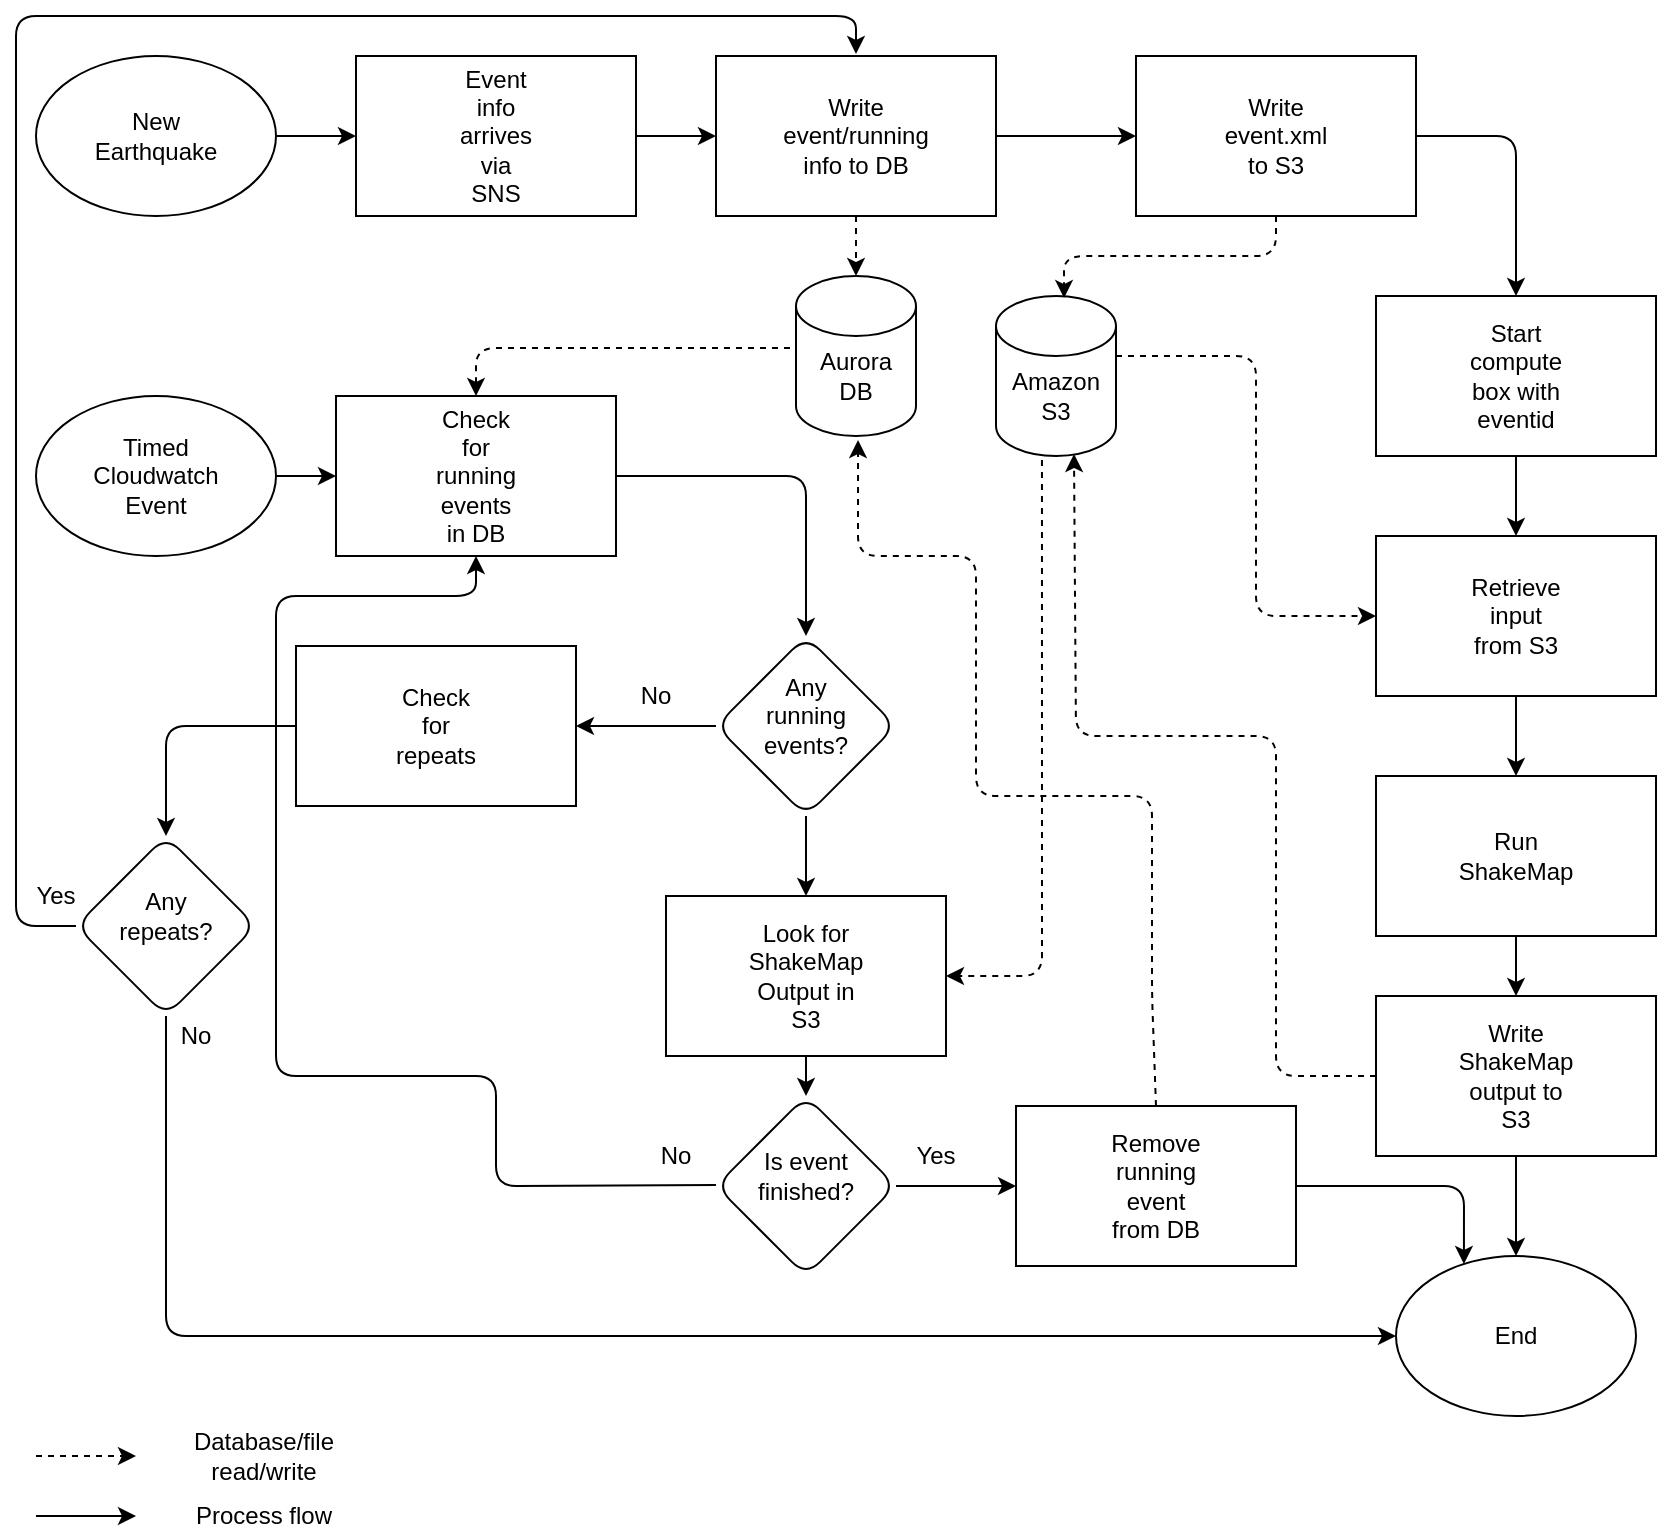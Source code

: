 <mxfile version="13.6.2" type="github">
  <diagram id="ZtYG9Sx7cP-IKcmzflR8" name="Page-1">
    <mxGraphModel dx="996" dy="741" grid="1" gridSize="10" guides="1" tooltips="1" connect="1" arrows="1" fold="1" page="1" pageScale="1" pageWidth="850" pageHeight="1100" math="0" shadow="0">
      <root>
        <mxCell id="0" />
        <mxCell id="1" parent="0" />
        <mxCell id="GJgcs_XlC3L1bi6ihaC3-7" value="" style="endArrow=classic;html=1;exitX=1;exitY=0.5;exitDx=0;exitDy=0;entryX=0;entryY=0.5;entryDx=0;entryDy=0;" parent="1" target="GJgcs_XlC3L1bi6ihaC3-4" edge="1">
          <mxGeometry width="50" height="50" relative="1" as="geometry">
            <mxPoint x="140" y="70" as="sourcePoint" />
            <mxPoint x="200" y="70" as="targetPoint" />
          </mxGeometry>
        </mxCell>
        <mxCell id="GJgcs_XlC3L1bi6ihaC3-8" value="" style="group" parent="1" vertex="1" connectable="0">
          <mxGeometry x="180" y="30" width="140" height="80" as="geometry" />
        </mxCell>
        <mxCell id="GJgcs_XlC3L1bi6ihaC3-4" value="" style="rounded=0;whiteSpace=wrap;html=1;" parent="GJgcs_XlC3L1bi6ihaC3-8" vertex="1">
          <mxGeometry width="140" height="80" as="geometry" />
        </mxCell>
        <mxCell id="GJgcs_XlC3L1bi6ihaC3-5" value="Event info arrives via SNS" style="text;html=1;strokeColor=none;fillColor=none;align=center;verticalAlign=middle;whiteSpace=wrap;rounded=0;" parent="GJgcs_XlC3L1bi6ihaC3-8" vertex="1">
          <mxGeometry x="50" y="30" width="40" height="20" as="geometry" />
        </mxCell>
        <mxCell id="GJgcs_XlC3L1bi6ihaC3-9" value="" style="group" parent="1" vertex="1" connectable="0">
          <mxGeometry x="360" y="30" width="140" height="80" as="geometry" />
        </mxCell>
        <mxCell id="GJgcs_XlC3L1bi6ihaC3-10" value="" style="rounded=0;whiteSpace=wrap;html=1;" parent="GJgcs_XlC3L1bi6ihaC3-9" vertex="1">
          <mxGeometry width="140" height="80" as="geometry" />
        </mxCell>
        <mxCell id="GJgcs_XlC3L1bi6ihaC3-11" value="Write event/running info to DB" style="text;html=1;strokeColor=none;fillColor=none;align=center;verticalAlign=middle;whiteSpace=wrap;rounded=0;" parent="GJgcs_XlC3L1bi6ihaC3-9" vertex="1">
          <mxGeometry x="50" y="30" width="40" height="20" as="geometry" />
        </mxCell>
        <mxCell id="GJgcs_XlC3L1bi6ihaC3-12" value="" style="endArrow=classic;html=1;exitX=1;exitY=0.5;exitDx=0;exitDy=0;entryX=0;entryY=0.5;entryDx=0;entryDy=0;" parent="1" source="GJgcs_XlC3L1bi6ihaC3-4" target="GJgcs_XlC3L1bi6ihaC3-10" edge="1">
          <mxGeometry width="50" height="50" relative="1" as="geometry">
            <mxPoint x="330" y="69.5" as="sourcePoint" />
            <mxPoint x="350" y="70" as="targetPoint" />
          </mxGeometry>
        </mxCell>
        <mxCell id="GJgcs_XlC3L1bi6ihaC3-13" value="" style="endArrow=classic;html=1;exitX=0.5;exitY=1;exitDx=0;exitDy=0;dashed=1;" parent="1" source="GJgcs_XlC3L1bi6ihaC3-10" target="GJgcs_XlC3L1bi6ihaC3-14" edge="1">
          <mxGeometry width="50" height="50" relative="1" as="geometry">
            <mxPoint x="400" y="380" as="sourcePoint" />
            <mxPoint x="430" y="170" as="targetPoint" />
          </mxGeometry>
        </mxCell>
        <mxCell id="GJgcs_XlC3L1bi6ihaC3-16" value="" style="group" parent="1" vertex="1" connectable="0">
          <mxGeometry x="400" y="140" width="60" height="80" as="geometry" />
        </mxCell>
        <mxCell id="GJgcs_XlC3L1bi6ihaC3-14" value="" style="shape=cylinder2;whiteSpace=wrap;html=1;boundedLbl=1;backgroundOutline=1;size=15;" parent="GJgcs_XlC3L1bi6ihaC3-16" vertex="1">
          <mxGeometry width="60" height="80" as="geometry" />
        </mxCell>
        <mxCell id="GJgcs_XlC3L1bi6ihaC3-15" value="Aurora DB" style="text;html=1;strokeColor=none;fillColor=none;align=center;verticalAlign=middle;whiteSpace=wrap;rounded=0;" parent="GJgcs_XlC3L1bi6ihaC3-16" vertex="1">
          <mxGeometry x="10" y="40" width="40" height="20" as="geometry" />
        </mxCell>
        <mxCell id="Xdjex0H8esJp2T3BDwvE-1" value="" style="endArrow=classic;html=1;exitX=1;exitY=0.5;exitDx=0;exitDy=0;entryX=0;entryY=0.5;entryDx=0;entryDy=0;" edge="1" parent="1" source="GJgcs_XlC3L1bi6ihaC3-10" target="Xdjex0H8esJp2T3BDwvE-3">
          <mxGeometry width="50" height="50" relative="1" as="geometry">
            <mxPoint x="530" y="69.5" as="sourcePoint" />
            <mxPoint x="570" y="69.5" as="targetPoint" />
          </mxGeometry>
        </mxCell>
        <mxCell id="Xdjex0H8esJp2T3BDwvE-2" value="" style="group" vertex="1" connectable="0" parent="1">
          <mxGeometry x="570" y="30" width="140" height="80" as="geometry" />
        </mxCell>
        <mxCell id="Xdjex0H8esJp2T3BDwvE-3" value="" style="rounded=0;whiteSpace=wrap;html=1;" vertex="1" parent="Xdjex0H8esJp2T3BDwvE-2">
          <mxGeometry width="140" height="80" as="geometry" />
        </mxCell>
        <mxCell id="Xdjex0H8esJp2T3BDwvE-4" value="Write event.xml to S3" style="text;html=1;strokeColor=none;fillColor=none;align=center;verticalAlign=middle;whiteSpace=wrap;rounded=0;" vertex="1" parent="Xdjex0H8esJp2T3BDwvE-2">
          <mxGeometry x="50" y="30" width="40" height="20" as="geometry" />
        </mxCell>
        <mxCell id="Xdjex0H8esJp2T3BDwvE-5" value="" style="group" vertex="1" connectable="0" parent="1">
          <mxGeometry x="500" y="150" width="60" height="80" as="geometry" />
        </mxCell>
        <mxCell id="Xdjex0H8esJp2T3BDwvE-6" value="" style="shape=cylinder2;whiteSpace=wrap;html=1;boundedLbl=1;backgroundOutline=1;size=15;" vertex="1" parent="Xdjex0H8esJp2T3BDwvE-5">
          <mxGeometry width="60" height="80" as="geometry" />
        </mxCell>
        <mxCell id="Xdjex0H8esJp2T3BDwvE-7" value="Amazon S3" style="text;html=1;strokeColor=none;fillColor=none;align=center;verticalAlign=middle;whiteSpace=wrap;rounded=0;" vertex="1" parent="Xdjex0H8esJp2T3BDwvE-5">
          <mxGeometry x="10" y="40" width="40" height="20" as="geometry" />
        </mxCell>
        <mxCell id="Xdjex0H8esJp2T3BDwvE-8" value="" style="endArrow=classic;html=1;exitX=0.5;exitY=1;exitDx=0;exitDy=0;entryX=0.567;entryY=0.013;entryDx=0;entryDy=0;entryPerimeter=0;dashed=1;" edge="1" parent="1" source="Xdjex0H8esJp2T3BDwvE-3" target="Xdjex0H8esJp2T3BDwvE-6">
          <mxGeometry width="50" height="50" relative="1" as="geometry">
            <mxPoint x="639.5" y="120" as="sourcePoint" />
            <mxPoint x="639.5" y="160" as="targetPoint" />
            <Array as="points">
              <mxPoint x="640" y="130" />
              <mxPoint x="534" y="130" />
            </Array>
          </mxGeometry>
        </mxCell>
        <mxCell id="Xdjex0H8esJp2T3BDwvE-9" value="" style="endArrow=classic;html=1;exitX=1;exitY=0.5;exitDx=0;exitDy=0;entryX=0.5;entryY=0;entryDx=0;entryDy=0;" edge="1" parent="1" source="Xdjex0H8esJp2T3BDwvE-3" target="Xdjex0H8esJp2T3BDwvE-11">
          <mxGeometry width="50" height="50" relative="1" as="geometry">
            <mxPoint x="400" y="400" as="sourcePoint" />
            <mxPoint x="760" y="140" as="targetPoint" />
            <Array as="points">
              <mxPoint x="760" y="70" />
            </Array>
          </mxGeometry>
        </mxCell>
        <mxCell id="Xdjex0H8esJp2T3BDwvE-10" value="" style="group" vertex="1" connectable="0" parent="1">
          <mxGeometry x="690" y="150" width="140" height="80" as="geometry" />
        </mxCell>
        <mxCell id="Xdjex0H8esJp2T3BDwvE-11" value="" style="rounded=0;whiteSpace=wrap;html=1;" vertex="1" parent="Xdjex0H8esJp2T3BDwvE-10">
          <mxGeometry width="140" height="80" as="geometry" />
        </mxCell>
        <mxCell id="Xdjex0H8esJp2T3BDwvE-12" value="Start compute box with eventid&lt;br&gt;" style="text;html=1;strokeColor=none;fillColor=none;align=center;verticalAlign=middle;whiteSpace=wrap;rounded=0;" vertex="1" parent="Xdjex0H8esJp2T3BDwvE-10">
          <mxGeometry x="50" y="30" width="40" height="20" as="geometry" />
        </mxCell>
        <mxCell id="Xdjex0H8esJp2T3BDwvE-15" value="" style="group;rounded=1;glass=1;" vertex="1" connectable="0" parent="1">
          <mxGeometry x="690" y="390" width="140" height="80" as="geometry" />
        </mxCell>
        <mxCell id="Xdjex0H8esJp2T3BDwvE-16" value="" style="rounded=0;whiteSpace=wrap;html=1;" vertex="1" parent="Xdjex0H8esJp2T3BDwvE-15">
          <mxGeometry width="140" height="80" as="geometry" />
        </mxCell>
        <mxCell id="Xdjex0H8esJp2T3BDwvE-17" value="Run ShakeMap" style="text;html=1;strokeColor=none;fillColor=none;align=center;verticalAlign=middle;whiteSpace=wrap;rounded=0;" vertex="1" parent="Xdjex0H8esJp2T3BDwvE-15">
          <mxGeometry x="50" y="30" width="40" height="20" as="geometry" />
        </mxCell>
        <mxCell id="Xdjex0H8esJp2T3BDwvE-18" value="" style="endArrow=classic;html=1;exitX=1;exitY=0.375;exitDx=0;exitDy=0;exitPerimeter=0;entryX=0;entryY=0.5;entryDx=0;entryDy=0;dashed=1;" edge="1" parent="1" source="Xdjex0H8esJp2T3BDwvE-6" target="Xdjex0H8esJp2T3BDwvE-21">
          <mxGeometry width="50" height="50" relative="1" as="geometry">
            <mxPoint x="630" y="325" as="sourcePoint" />
            <mxPoint x="680" y="275" as="targetPoint" />
            <Array as="points">
              <mxPoint x="630" y="180" />
              <mxPoint x="630" y="310" />
            </Array>
          </mxGeometry>
        </mxCell>
        <mxCell id="Xdjex0H8esJp2T3BDwvE-19" value="" style="endArrow=classic;html=1;entryX=0.5;entryY=0;entryDx=0;entryDy=0;exitX=0.5;exitY=1;exitDx=0;exitDy=0;" edge="1" parent="1" source="Xdjex0H8esJp2T3BDwvE-11" target="Xdjex0H8esJp2T3BDwvE-21">
          <mxGeometry width="50" height="50" relative="1" as="geometry">
            <mxPoint x="740" y="280" as="sourcePoint" />
            <mxPoint x="790" y="230" as="targetPoint" />
          </mxGeometry>
        </mxCell>
        <mxCell id="Xdjex0H8esJp2T3BDwvE-20" value="" style="group;rounded=1;glass=1;" vertex="1" connectable="0" parent="1">
          <mxGeometry x="690" y="270" width="140" height="80" as="geometry" />
        </mxCell>
        <mxCell id="Xdjex0H8esJp2T3BDwvE-21" value="" style="rounded=0;whiteSpace=wrap;html=1;" vertex="1" parent="Xdjex0H8esJp2T3BDwvE-20">
          <mxGeometry width="140" height="80" as="geometry" />
        </mxCell>
        <mxCell id="Xdjex0H8esJp2T3BDwvE-22" value="Retrieve input from S3" style="text;html=1;strokeColor=none;fillColor=none;align=center;verticalAlign=middle;whiteSpace=wrap;rounded=0;" vertex="1" parent="Xdjex0H8esJp2T3BDwvE-20">
          <mxGeometry x="50" y="30" width="40" height="20" as="geometry" />
        </mxCell>
        <mxCell id="Xdjex0H8esJp2T3BDwvE-23" value="" style="endArrow=classic;html=1;entryX=0.5;entryY=0;entryDx=0;entryDy=0;exitX=0.5;exitY=1;exitDx=0;exitDy=0;" edge="1" parent="1" source="Xdjex0H8esJp2T3BDwvE-21" target="Xdjex0H8esJp2T3BDwvE-16">
          <mxGeometry width="50" height="50" relative="1" as="geometry">
            <mxPoint x="759.94" y="370" as="sourcePoint" />
            <mxPoint x="750" y="410" as="targetPoint" />
          </mxGeometry>
        </mxCell>
        <mxCell id="Xdjex0H8esJp2T3BDwvE-24" value="" style="group;rounded=1;glass=1;" vertex="1" connectable="0" parent="1">
          <mxGeometry x="690" y="500" width="140" height="80" as="geometry" />
        </mxCell>
        <mxCell id="Xdjex0H8esJp2T3BDwvE-25" value="" style="rounded=0;whiteSpace=wrap;html=1;" vertex="1" parent="Xdjex0H8esJp2T3BDwvE-24">
          <mxGeometry width="140" height="80" as="geometry" />
        </mxCell>
        <mxCell id="Xdjex0H8esJp2T3BDwvE-26" value="Write ShakeMap output to S3" style="text;html=1;strokeColor=none;fillColor=none;align=center;verticalAlign=middle;whiteSpace=wrap;rounded=0;" vertex="1" parent="Xdjex0H8esJp2T3BDwvE-24">
          <mxGeometry x="50" y="30" width="40" height="20" as="geometry" />
        </mxCell>
        <mxCell id="Xdjex0H8esJp2T3BDwvE-27" value="" style="endArrow=classic;html=1;entryX=0.5;entryY=0;entryDx=0;entryDy=0;exitX=0.5;exitY=1;exitDx=0;exitDy=0;" edge="1" parent="1" source="Xdjex0H8esJp2T3BDwvE-16" target="Xdjex0H8esJp2T3BDwvE-25">
          <mxGeometry width="50" height="50" relative="1" as="geometry">
            <mxPoint x="400" y="400" as="sourcePoint" />
            <mxPoint x="450" y="350" as="targetPoint" />
          </mxGeometry>
        </mxCell>
        <mxCell id="Xdjex0H8esJp2T3BDwvE-28" value="" style="endArrow=classic;html=1;exitX=0;exitY=0.5;exitDx=0;exitDy=0;entryX=0.65;entryY=0.988;entryDx=0;entryDy=0;entryPerimeter=0;dashed=1;" edge="1" parent="1" source="Xdjex0H8esJp2T3BDwvE-25" target="Xdjex0H8esJp2T3BDwvE-6">
          <mxGeometry width="50" height="50" relative="1" as="geometry">
            <mxPoint x="490" y="469" as="sourcePoint" />
            <mxPoint x="530" y="240" as="targetPoint" />
            <Array as="points">
              <mxPoint x="640" y="540" />
              <mxPoint x="640" y="370" />
              <mxPoint x="540" y="370" />
            </Array>
          </mxGeometry>
        </mxCell>
        <mxCell id="Xdjex0H8esJp2T3BDwvE-34" value="" style="endArrow=classic;html=1;exitX=0.5;exitY=1;exitDx=0;exitDy=0;entryX=0.5;entryY=0;entryDx=0;entryDy=0;" edge="1" parent="1" source="Xdjex0H8esJp2T3BDwvE-25" target="Xdjex0H8esJp2T3BDwvE-39">
          <mxGeometry width="50" height="50" relative="1" as="geometry">
            <mxPoint x="759.5" y="590" as="sourcePoint" />
            <mxPoint x="760" y="620" as="targetPoint" />
          </mxGeometry>
        </mxCell>
        <mxCell id="Xdjex0H8esJp2T3BDwvE-37" value="" style="group" vertex="1" connectable="0" parent="1">
          <mxGeometry x="20" y="30" width="120" height="80" as="geometry" />
        </mxCell>
        <mxCell id="Xdjex0H8esJp2T3BDwvE-35" value="" style="ellipse;whiteSpace=wrap;html=1;rounded=1;glass=1;" vertex="1" parent="Xdjex0H8esJp2T3BDwvE-37">
          <mxGeometry width="120" height="80" as="geometry" />
        </mxCell>
        <mxCell id="Xdjex0H8esJp2T3BDwvE-36" value="New Earthquake" style="text;html=1;strokeColor=none;fillColor=none;align=center;verticalAlign=middle;whiteSpace=wrap;rounded=0;glass=1;" vertex="1" parent="Xdjex0H8esJp2T3BDwvE-37">
          <mxGeometry x="40" y="30" width="40" height="20" as="geometry" />
        </mxCell>
        <mxCell id="Xdjex0H8esJp2T3BDwvE-38" value="" style="group" vertex="1" connectable="0" parent="1">
          <mxGeometry x="700" y="630" width="120" height="80" as="geometry" />
        </mxCell>
        <mxCell id="Xdjex0H8esJp2T3BDwvE-39" value="" style="ellipse;whiteSpace=wrap;html=1;rounded=1;glass=1;" vertex="1" parent="Xdjex0H8esJp2T3BDwvE-38">
          <mxGeometry width="120" height="80" as="geometry" />
        </mxCell>
        <mxCell id="Xdjex0H8esJp2T3BDwvE-40" value="End" style="text;html=1;strokeColor=none;fillColor=none;align=center;verticalAlign=middle;whiteSpace=wrap;rounded=0;glass=1;" vertex="1" parent="Xdjex0H8esJp2T3BDwvE-38">
          <mxGeometry x="40" y="30" width="40" height="20" as="geometry" />
        </mxCell>
        <mxCell id="Xdjex0H8esJp2T3BDwvE-41" value="" style="group" vertex="1" connectable="0" parent="1">
          <mxGeometry x="20" y="200" width="120" height="80" as="geometry" />
        </mxCell>
        <mxCell id="Xdjex0H8esJp2T3BDwvE-42" value="" style="ellipse;whiteSpace=wrap;html=1;rounded=1;glass=1;" vertex="1" parent="Xdjex0H8esJp2T3BDwvE-41">
          <mxGeometry width="120" height="80" as="geometry" />
        </mxCell>
        <mxCell id="Xdjex0H8esJp2T3BDwvE-43" value="Timed Cloudwatch Event" style="text;html=1;strokeColor=none;fillColor=none;align=center;verticalAlign=middle;whiteSpace=wrap;rounded=0;glass=1;" vertex="1" parent="Xdjex0H8esJp2T3BDwvE-41">
          <mxGeometry x="40" y="30" width="40" height="20" as="geometry" />
        </mxCell>
        <mxCell id="Xdjex0H8esJp2T3BDwvE-44" value="" style="group" vertex="1" connectable="0" parent="1">
          <mxGeometry x="170" y="200" width="140" height="80" as="geometry" />
        </mxCell>
        <mxCell id="Xdjex0H8esJp2T3BDwvE-45" value="" style="rounded=0;whiteSpace=wrap;html=1;" vertex="1" parent="Xdjex0H8esJp2T3BDwvE-44">
          <mxGeometry width="140" height="80" as="geometry" />
        </mxCell>
        <mxCell id="Xdjex0H8esJp2T3BDwvE-46" value="Check for running events in DB" style="text;html=1;strokeColor=none;fillColor=none;align=center;verticalAlign=middle;whiteSpace=wrap;rounded=0;" vertex="1" parent="Xdjex0H8esJp2T3BDwvE-44">
          <mxGeometry x="50" y="30" width="40" height="20" as="geometry" />
        </mxCell>
        <mxCell id="Xdjex0H8esJp2T3BDwvE-47" value="" style="endArrow=classic;html=1;exitX=1;exitY=0.5;exitDx=0;exitDy=0;entryX=0;entryY=0.5;entryDx=0;entryDy=0;" edge="1" parent="1" source="Xdjex0H8esJp2T3BDwvE-42" target="Xdjex0H8esJp2T3BDwvE-45">
          <mxGeometry width="50" height="50" relative="1" as="geometry">
            <mxPoint x="150" y="239.5" as="sourcePoint" />
            <mxPoint x="160" y="240" as="targetPoint" />
          </mxGeometry>
        </mxCell>
        <mxCell id="Xdjex0H8esJp2T3BDwvE-48" value="" style="endArrow=classic;html=1;exitX=-0.05;exitY=0.45;exitDx=0;exitDy=0;exitPerimeter=0;entryX=0.5;entryY=0;entryDx=0;entryDy=0;dashed=1;" edge="1" parent="1" source="GJgcs_XlC3L1bi6ihaC3-14" target="Xdjex0H8esJp2T3BDwvE-45">
          <mxGeometry width="50" height="50" relative="1" as="geometry">
            <mxPoint x="390" y="170" as="sourcePoint" />
            <mxPoint x="220" y="180" as="targetPoint" />
            <Array as="points">
              <mxPoint x="240" y="176" />
            </Array>
          </mxGeometry>
        </mxCell>
        <mxCell id="Xdjex0H8esJp2T3BDwvE-52" value="" style="group" vertex="1" connectable="0" parent="1">
          <mxGeometry x="360" y="320" width="90" height="90" as="geometry" />
        </mxCell>
        <mxCell id="Xdjex0H8esJp2T3BDwvE-49" value="" style="rhombus;whiteSpace=wrap;html=1;rounded=1;glass=1;" vertex="1" parent="Xdjex0H8esJp2T3BDwvE-52">
          <mxGeometry width="90" height="90" as="geometry" />
        </mxCell>
        <mxCell id="Xdjex0H8esJp2T3BDwvE-50" value="Any running events?" style="text;html=1;strokeColor=none;fillColor=none;align=center;verticalAlign=middle;whiteSpace=wrap;rounded=0;glass=1;" vertex="1" parent="Xdjex0H8esJp2T3BDwvE-52">
          <mxGeometry x="25" y="30" width="40" height="20" as="geometry" />
        </mxCell>
        <mxCell id="Xdjex0H8esJp2T3BDwvE-53" value="" style="endArrow=classic;html=1;exitX=1;exitY=0.5;exitDx=0;exitDy=0;entryX=0.5;entryY=0;entryDx=0;entryDy=0;" edge="1" parent="1" source="Xdjex0H8esJp2T3BDwvE-45" target="Xdjex0H8esJp2T3BDwvE-49">
          <mxGeometry width="50" height="50" relative="1" as="geometry">
            <mxPoint x="508.5" y="270" as="sourcePoint" />
            <mxPoint x="351.5" y="294" as="targetPoint" />
            <Array as="points">
              <mxPoint x="405" y="240" />
            </Array>
          </mxGeometry>
        </mxCell>
        <mxCell id="Xdjex0H8esJp2T3BDwvE-54" value="" style="endArrow=classic;html=1;exitX=0;exitY=0.5;exitDx=0;exitDy=0;entryX=1;entryY=0.5;entryDx=0;entryDy=0;" edge="1" parent="1" source="Xdjex0H8esJp2T3BDwvE-49" target="Xdjex0H8esJp2T3BDwvE-58">
          <mxGeometry width="50" height="50" relative="1" as="geometry">
            <mxPoint x="290" y="380" as="sourcePoint" />
            <mxPoint x="300" y="365" as="targetPoint" />
          </mxGeometry>
        </mxCell>
        <mxCell id="Xdjex0H8esJp2T3BDwvE-55" value="No" style="text;html=1;strokeColor=none;fillColor=none;align=center;verticalAlign=middle;whiteSpace=wrap;rounded=0;glass=1;" vertex="1" parent="1">
          <mxGeometry x="310" y="340" width="40" height="20" as="geometry" />
        </mxCell>
        <mxCell id="Xdjex0H8esJp2T3BDwvE-57" value="" style="group" vertex="1" connectable="0" parent="1">
          <mxGeometry x="150" y="325" width="140" height="80" as="geometry" />
        </mxCell>
        <mxCell id="Xdjex0H8esJp2T3BDwvE-58" value="" style="rounded=0;whiteSpace=wrap;html=1;" vertex="1" parent="Xdjex0H8esJp2T3BDwvE-57">
          <mxGeometry width="140" height="80" as="geometry" />
        </mxCell>
        <mxCell id="Xdjex0H8esJp2T3BDwvE-59" value="Check for repeats" style="text;html=1;strokeColor=none;fillColor=none;align=center;verticalAlign=middle;whiteSpace=wrap;rounded=0;" vertex="1" parent="Xdjex0H8esJp2T3BDwvE-57">
          <mxGeometry x="50" y="30" width="40" height="20" as="geometry" />
        </mxCell>
        <mxCell id="Xdjex0H8esJp2T3BDwvE-61" value="" style="group" vertex="1" connectable="0" parent="1">
          <mxGeometry x="40" y="420" width="90" height="90" as="geometry" />
        </mxCell>
        <mxCell id="Xdjex0H8esJp2T3BDwvE-62" value="" style="rhombus;whiteSpace=wrap;html=1;rounded=1;glass=1;" vertex="1" parent="Xdjex0H8esJp2T3BDwvE-61">
          <mxGeometry width="90" height="90" as="geometry" />
        </mxCell>
        <mxCell id="Xdjex0H8esJp2T3BDwvE-63" value="Any repeats?" style="text;html=1;strokeColor=none;fillColor=none;align=center;verticalAlign=middle;whiteSpace=wrap;rounded=0;glass=1;" vertex="1" parent="Xdjex0H8esJp2T3BDwvE-61">
          <mxGeometry x="25" y="30" width="40" height="20" as="geometry" />
        </mxCell>
        <mxCell id="Xdjex0H8esJp2T3BDwvE-64" value="" style="endArrow=classic;html=1;exitX=0;exitY=0.5;exitDx=0;exitDy=0;entryX=0.5;entryY=0;entryDx=0;entryDy=0;" edge="1" parent="1" source="Xdjex0H8esJp2T3BDwvE-58" target="Xdjex0H8esJp2T3BDwvE-62">
          <mxGeometry width="50" height="50" relative="1" as="geometry">
            <mxPoint x="150" y="380" as="sourcePoint" />
            <mxPoint x="-7" y="404" as="targetPoint" />
            <Array as="points">
              <mxPoint x="85" y="365" />
            </Array>
          </mxGeometry>
        </mxCell>
        <mxCell id="Xdjex0H8esJp2T3BDwvE-66" value="" style="endArrow=classic;html=1;exitX=0;exitY=0.5;exitDx=0;exitDy=0;" edge="1" parent="1" source="Xdjex0H8esJp2T3BDwvE-62">
          <mxGeometry width="50" height="50" relative="1" as="geometry">
            <mxPoint x="10" y="420" as="sourcePoint" />
            <mxPoint x="430" y="29" as="targetPoint" />
            <Array as="points">
              <mxPoint x="10" y="465" />
              <mxPoint x="10" y="10" />
              <mxPoint x="220" y="10" />
              <mxPoint x="430" y="10" />
            </Array>
          </mxGeometry>
        </mxCell>
        <mxCell id="Xdjex0H8esJp2T3BDwvE-67" value="Yes" style="text;html=1;strokeColor=none;fillColor=none;align=center;verticalAlign=middle;whiteSpace=wrap;rounded=0;glass=1;" vertex="1" parent="1">
          <mxGeometry x="10" y="440" width="40" height="20" as="geometry" />
        </mxCell>
        <mxCell id="Xdjex0H8esJp2T3BDwvE-68" value="" style="endArrow=classic;html=1;exitX=0.5;exitY=1;exitDx=0;exitDy=0;entryX=0;entryY=0.5;entryDx=0;entryDy=0;" edge="1" parent="1" target="Xdjex0H8esJp2T3BDwvE-39" source="Xdjex0H8esJp2T3BDwvE-62">
          <mxGeometry width="50" height="50" relative="1" as="geometry">
            <mxPoint x="60" y="520" as="sourcePoint" />
            <mxPoint x="85" y="670" as="targetPoint" />
            <Array as="points">
              <mxPoint x="85" y="670" />
            </Array>
          </mxGeometry>
        </mxCell>
        <mxCell id="Xdjex0H8esJp2T3BDwvE-73" value="No" style="text;html=1;strokeColor=none;fillColor=none;align=center;verticalAlign=middle;whiteSpace=wrap;rounded=0;glass=1;" vertex="1" parent="1">
          <mxGeometry x="80" y="510" width="40" height="20" as="geometry" />
        </mxCell>
        <mxCell id="Xdjex0H8esJp2T3BDwvE-74" value="" style="group" vertex="1" connectable="0" parent="1">
          <mxGeometry x="335" y="450" width="140" height="80" as="geometry" />
        </mxCell>
        <mxCell id="Xdjex0H8esJp2T3BDwvE-75" value="" style="rounded=0;whiteSpace=wrap;html=1;" vertex="1" parent="Xdjex0H8esJp2T3BDwvE-74">
          <mxGeometry width="140" height="80" as="geometry" />
        </mxCell>
        <mxCell id="Xdjex0H8esJp2T3BDwvE-76" value="Look for ShakeMap Output in S3" style="text;html=1;strokeColor=none;fillColor=none;align=center;verticalAlign=middle;whiteSpace=wrap;rounded=0;" vertex="1" parent="Xdjex0H8esJp2T3BDwvE-74">
          <mxGeometry x="50" y="30" width="40" height="20" as="geometry" />
        </mxCell>
        <mxCell id="Xdjex0H8esJp2T3BDwvE-77" value="" style="endArrow=classic;html=1;entryX=0.5;entryY=0;entryDx=0;entryDy=0;" edge="1" parent="1" source="Xdjex0H8esJp2T3BDwvE-49" target="Xdjex0H8esJp2T3BDwvE-75">
          <mxGeometry width="50" height="50" relative="1" as="geometry">
            <mxPoint x="405" y="430" as="sourcePoint" />
            <mxPoint x="404.5" y="440" as="targetPoint" />
          </mxGeometry>
        </mxCell>
        <mxCell id="Xdjex0H8esJp2T3BDwvE-78" value="" style="endArrow=classic;html=1;exitX=0.383;exitY=1.025;exitDx=0;exitDy=0;exitPerimeter=0;entryX=1;entryY=0.5;entryDx=0;entryDy=0;dashed=1;" edge="1" parent="1" source="Xdjex0H8esJp2T3BDwvE-6" target="Xdjex0H8esJp2T3BDwvE-75">
          <mxGeometry width="50" height="50" relative="1" as="geometry">
            <mxPoint x="449.01" y="290.0" as="sourcePoint" />
            <mxPoint x="610.99" y="370.96" as="targetPoint" />
            <Array as="points">
              <mxPoint x="523" y="490" />
            </Array>
          </mxGeometry>
        </mxCell>
        <mxCell id="Xdjex0H8esJp2T3BDwvE-79" value="" style="group" vertex="1" connectable="0" parent="1">
          <mxGeometry x="360" y="550" width="90" height="90" as="geometry" />
        </mxCell>
        <mxCell id="Xdjex0H8esJp2T3BDwvE-80" value="" style="rhombus;whiteSpace=wrap;html=1;rounded=1;glass=1;" vertex="1" parent="Xdjex0H8esJp2T3BDwvE-79">
          <mxGeometry width="90" height="90" as="geometry" />
        </mxCell>
        <mxCell id="Xdjex0H8esJp2T3BDwvE-81" value="Is event finished?" style="text;html=1;strokeColor=none;fillColor=none;align=center;verticalAlign=middle;whiteSpace=wrap;rounded=0;glass=1;" vertex="1" parent="Xdjex0H8esJp2T3BDwvE-79">
          <mxGeometry x="25" y="30" width="40" height="20" as="geometry" />
        </mxCell>
        <mxCell id="Xdjex0H8esJp2T3BDwvE-82" value="" style="endArrow=classic;html=1;entryX=0.5;entryY=0;entryDx=0;entryDy=0;exitX=0.5;exitY=1;exitDx=0;exitDy=0;" edge="1" parent="1" source="Xdjex0H8esJp2T3BDwvE-75" target="Xdjex0H8esJp2T3BDwvE-80">
          <mxGeometry width="50" height="50" relative="1" as="geometry">
            <mxPoint x="450" y="540" as="sourcePoint" />
            <mxPoint x="450" y="580" as="targetPoint" />
          </mxGeometry>
        </mxCell>
        <mxCell id="Xdjex0H8esJp2T3BDwvE-85" value="" style="endArrow=classic;html=1;entryX=0.517;entryY=1.025;entryDx=0;entryDy=0;entryPerimeter=0;exitX=0.5;exitY=0;exitDx=0;exitDy=0;dashed=1;" edge="1" parent="1" source="Xdjex0H8esJp2T3BDwvE-87" target="GJgcs_XlC3L1bi6ihaC3-14">
          <mxGeometry width="50" height="50" relative="1" as="geometry">
            <mxPoint x="578" y="550" as="sourcePoint" />
            <mxPoint x="577.5" y="670" as="targetPoint" />
            <Array as="points">
              <mxPoint x="578" y="500" />
              <mxPoint x="578" y="400" />
              <mxPoint x="490" y="400" />
              <mxPoint x="490" y="280" />
              <mxPoint x="431" y="280" />
            </Array>
          </mxGeometry>
        </mxCell>
        <mxCell id="Xdjex0H8esJp2T3BDwvE-86" value="" style="group" vertex="1" connectable="0" parent="1">
          <mxGeometry x="510" y="555" width="140" height="80" as="geometry" />
        </mxCell>
        <mxCell id="Xdjex0H8esJp2T3BDwvE-87" value="" style="rounded=0;whiteSpace=wrap;html=1;" vertex="1" parent="Xdjex0H8esJp2T3BDwvE-86">
          <mxGeometry width="140" height="80" as="geometry" />
        </mxCell>
        <mxCell id="Xdjex0H8esJp2T3BDwvE-88" value="Remove running event from DB" style="text;html=1;strokeColor=none;fillColor=none;align=center;verticalAlign=middle;whiteSpace=wrap;rounded=0;" vertex="1" parent="Xdjex0H8esJp2T3BDwvE-86">
          <mxGeometry x="50" y="30" width="40" height="20" as="geometry" />
        </mxCell>
        <mxCell id="Xdjex0H8esJp2T3BDwvE-89" value="" style="endArrow=classic;html=1;exitX=1;exitY=0.5;exitDx=0;exitDy=0;entryX=0;entryY=0.5;entryDx=0;entryDy=0;" edge="1" parent="1" source="Xdjex0H8esJp2T3BDwvE-80" target="Xdjex0H8esJp2T3BDwvE-87">
          <mxGeometry width="50" height="50" relative="1" as="geometry">
            <mxPoint x="470" y="600" as="sourcePoint" />
            <mxPoint x="469" y="580" as="targetPoint" />
          </mxGeometry>
        </mxCell>
        <mxCell id="Xdjex0H8esJp2T3BDwvE-91" value="Yes" style="text;html=1;strokeColor=none;fillColor=none;align=center;verticalAlign=middle;whiteSpace=wrap;rounded=0;glass=1;" vertex="1" parent="1">
          <mxGeometry x="450" y="570" width="40" height="20" as="geometry" />
        </mxCell>
        <mxCell id="Xdjex0H8esJp2T3BDwvE-92" value="No" style="text;html=1;strokeColor=none;fillColor=none;align=center;verticalAlign=middle;whiteSpace=wrap;rounded=0;glass=1;" vertex="1" parent="1">
          <mxGeometry x="320" y="570" width="40" height="20" as="geometry" />
        </mxCell>
        <mxCell id="Xdjex0H8esJp2T3BDwvE-93" value="" style="endArrow=classic;html=1;exitX=0;exitY=0.5;exitDx=0;exitDy=0;entryX=0.5;entryY=1;entryDx=0;entryDy=0;" edge="1" parent="1" target="Xdjex0H8esJp2T3BDwvE-45">
          <mxGeometry width="50" height="50" relative="1" as="geometry">
            <mxPoint x="360" y="594.5" as="sourcePoint" />
            <mxPoint x="290" y="594.5" as="targetPoint" />
            <Array as="points">
              <mxPoint x="250" y="595" />
              <mxPoint x="250" y="540" />
              <mxPoint x="140" y="540" />
              <mxPoint x="140" y="300" />
              <mxPoint x="240" y="300" />
            </Array>
          </mxGeometry>
        </mxCell>
        <mxCell id="Xdjex0H8esJp2T3BDwvE-95" value="" style="endArrow=classic;html=1;exitX=1;exitY=0.5;exitDx=0;exitDy=0;entryX=0.283;entryY=0.05;entryDx=0;entryDy=0;entryPerimeter=0;" edge="1" parent="1" source="Xdjex0H8esJp2T3BDwvE-87" target="Xdjex0H8esJp2T3BDwvE-39">
          <mxGeometry width="50" height="50" relative="1" as="geometry">
            <mxPoint x="600" y="710" as="sourcePoint" />
            <mxPoint x="640" y="690" as="targetPoint" />
            <Array as="points">
              <mxPoint x="734" y="595" />
            </Array>
          </mxGeometry>
        </mxCell>
        <mxCell id="Xdjex0H8esJp2T3BDwvE-102" value="" style="group" vertex="1" connectable="0" parent="1">
          <mxGeometry x="20" y="720" width="169" height="50" as="geometry" />
        </mxCell>
        <mxCell id="Xdjex0H8esJp2T3BDwvE-96" value="" style="endArrow=classic;html=1;dashed=1;" edge="1" parent="Xdjex0H8esJp2T3BDwvE-102">
          <mxGeometry width="50" height="50" relative="1" as="geometry">
            <mxPoint y="10" as="sourcePoint" />
            <mxPoint x="50" y="10" as="targetPoint" />
          </mxGeometry>
        </mxCell>
        <mxCell id="Xdjex0H8esJp2T3BDwvE-97" value="Database/file read/write" style="text;html=1;strokeColor=none;fillColor=none;align=center;verticalAlign=middle;whiteSpace=wrap;rounded=0;" vertex="1" parent="Xdjex0H8esJp2T3BDwvE-102">
          <mxGeometry x="59" width="110" height="20" as="geometry" />
        </mxCell>
        <mxCell id="Xdjex0H8esJp2T3BDwvE-98" value="" style="endArrow=classic;html=1;" edge="1" parent="Xdjex0H8esJp2T3BDwvE-102">
          <mxGeometry width="50" height="50" relative="1" as="geometry">
            <mxPoint y="40" as="sourcePoint" />
            <mxPoint x="50" y="40" as="targetPoint" />
          </mxGeometry>
        </mxCell>
        <mxCell id="Xdjex0H8esJp2T3BDwvE-99" value="Process flow" style="text;html=1;strokeColor=none;fillColor=none;align=center;verticalAlign=middle;whiteSpace=wrap;rounded=0;" vertex="1" parent="Xdjex0H8esJp2T3BDwvE-102">
          <mxGeometry x="59" y="30" width="110" height="20" as="geometry" />
        </mxCell>
      </root>
    </mxGraphModel>
  </diagram>
</mxfile>
